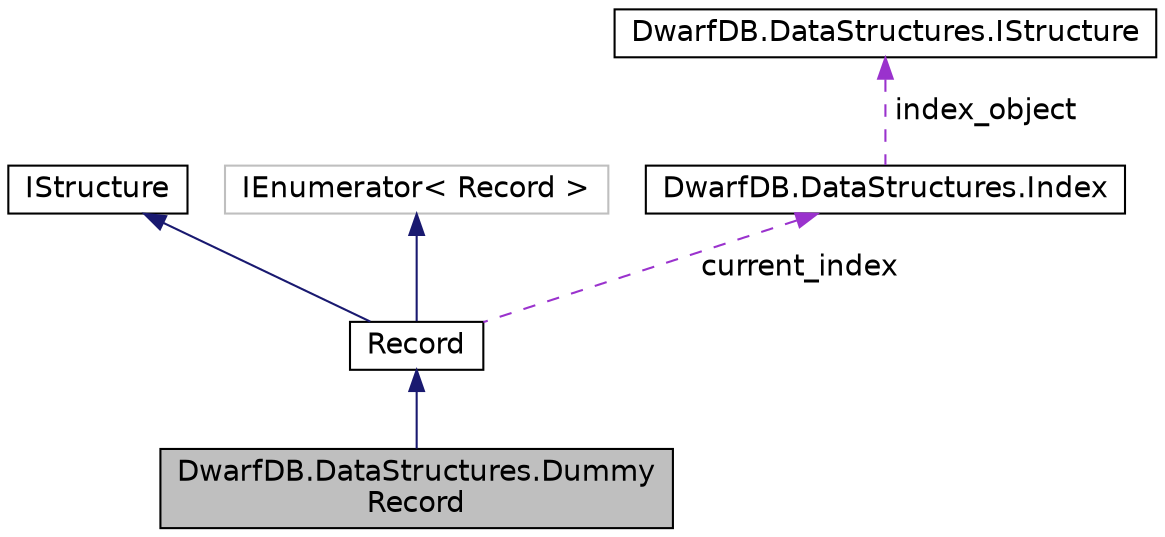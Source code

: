 digraph "DwarfDB.DataStructures.DummyRecord"
{
  edge [fontname="Helvetica",fontsize="14",labelfontname="Helvetica",labelfontsize="14"];
  node [fontname="Helvetica",fontsize="14",shape=record];
  Node1 [label="DwarfDB.DataStructures.Dummy\lRecord",height=0.2,width=0.4,color="black", fillcolor="grey75", style="filled", fontcolor="black"];
  Node2 -> Node1 [dir="back",color="midnightblue",fontsize="14",style="solid",fontname="Helvetica"];
  Node2 [label="Record",height=0.2,width=0.4,color="black", fillcolor="white", style="filled",URL="$d1/d31/class_dwarf_d_b_1_1_data_structures_1_1_record.html",tooltip="Record is the element of DataContainer "];
  Node3 -> Node2 [dir="back",color="midnightblue",fontsize="14",style="solid",fontname="Helvetica"];
  Node3 [label="IStructure",height=0.2,width=0.4,color="black", fillcolor="white", style="filled",URL="$d2/d8a/interface_dwarf_d_b_1_1_data_structures_1_1_i_structure.html",tooltip="An interface for DwarfDB data structures, such as: DataContainer and Record "];
  Node4 -> Node2 [dir="back",color="midnightblue",fontsize="14",style="solid",fontname="Helvetica"];
  Node4 [label="IEnumerator\< Record \>",height=0.2,width=0.4,color="grey75", fillcolor="white", style="filled"];
  Node5 -> Node2 [dir="back",color="darkorchid3",fontsize="14",style="dashed",label=" current_index" ,fontname="Helvetica"];
  Node5 [label="DwarfDB.DataStructures.Index",height=0.2,width=0.4,color="black", fillcolor="white", style="filled",URL="$db/d3d/class_dwarf_d_b_1_1_data_structures_1_1_index.html",tooltip="Index of data structure elements "];
  Node6 -> Node5 [dir="back",color="darkorchid3",fontsize="14",style="dashed",label=" index_object" ,fontname="Helvetica"];
  Node6 [label="DwarfDB.DataStructures.IStructure",height=0.2,width=0.4,color="black", fillcolor="white", style="filled",URL="$d2/d8a/interface_dwarf_d_b_1_1_data_structures_1_1_i_structure.html",tooltip="An interface for DwarfDB data structures, such as: DataContainer and Record "];
}
